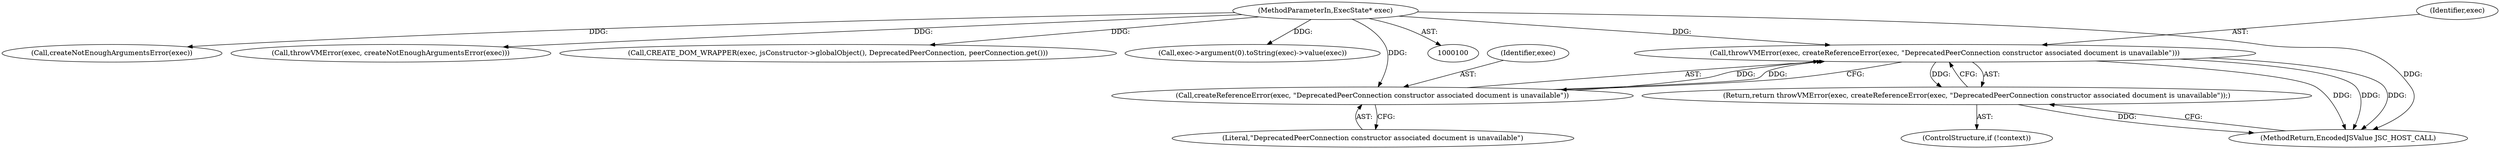 digraph "0_Chrome_b944f670bb7a8a919daac497a4ea0536c954c201_1@pointer" {
"1000117" [label="(Call,throwVMError(exec, createReferenceError(exec, \"DeprecatedPeerConnection constructor associated document is unavailable\")))"];
"1000119" [label="(Call,createReferenceError(exec, \"DeprecatedPeerConnection constructor associated document is unavailable\"))"];
"1000101" [label="(MethodParameterIn,ExecState* exec)"];
"1000116" [label="(Return,return throwVMError(exec, createReferenceError(exec, \"DeprecatedPeerConnection constructor associated document is unavailable\"));)"];
"1000176" [label="(MethodReturn,EncodedJSValue JSC_HOST_CALL)"];
"1000116" [label="(Return,return throwVMError(exec, createReferenceError(exec, \"DeprecatedPeerConnection constructor associated document is unavailable\"));)"];
"1000120" [label="(Identifier,exec)"];
"1000129" [label="(Call,createNotEnoughArgumentsError(exec))"];
"1000127" [label="(Call,throwVMError(exec, createNotEnoughArgumentsError(exec)))"];
"1000171" [label="(Call,CREATE_DOM_WRAPPER(exec, jsConstructor->globalObject(), DeprecatedPeerConnection, peerConnection.get()))"];
"1000119" [label="(Call,createReferenceError(exec, \"DeprecatedPeerConnection constructor associated document is unavailable\"))"];
"1000117" [label="(Call,throwVMError(exec, createReferenceError(exec, \"DeprecatedPeerConnection constructor associated document is unavailable\")))"];
"1000118" [label="(Identifier,exec)"];
"1000113" [label="(ControlStructure,if (!context))"];
"1000135" [label="(Call,exec->argument(0).toString(exec)->value(exec))"];
"1000101" [label="(MethodParameterIn,ExecState* exec)"];
"1000121" [label="(Literal,\"DeprecatedPeerConnection constructor associated document is unavailable\")"];
"1000117" -> "1000116"  [label="AST: "];
"1000117" -> "1000119"  [label="CFG: "];
"1000118" -> "1000117"  [label="AST: "];
"1000119" -> "1000117"  [label="AST: "];
"1000116" -> "1000117"  [label="CFG: "];
"1000117" -> "1000176"  [label="DDG: "];
"1000117" -> "1000176"  [label="DDG: "];
"1000117" -> "1000176"  [label="DDG: "];
"1000117" -> "1000116"  [label="DDG: "];
"1000119" -> "1000117"  [label="DDG: "];
"1000119" -> "1000117"  [label="DDG: "];
"1000101" -> "1000117"  [label="DDG: "];
"1000119" -> "1000121"  [label="CFG: "];
"1000120" -> "1000119"  [label="AST: "];
"1000121" -> "1000119"  [label="AST: "];
"1000101" -> "1000119"  [label="DDG: "];
"1000101" -> "1000100"  [label="AST: "];
"1000101" -> "1000176"  [label="DDG: "];
"1000101" -> "1000127"  [label="DDG: "];
"1000101" -> "1000129"  [label="DDG: "];
"1000101" -> "1000135"  [label="DDG: "];
"1000101" -> "1000171"  [label="DDG: "];
"1000116" -> "1000113"  [label="AST: "];
"1000176" -> "1000116"  [label="CFG: "];
"1000116" -> "1000176"  [label="DDG: "];
}
